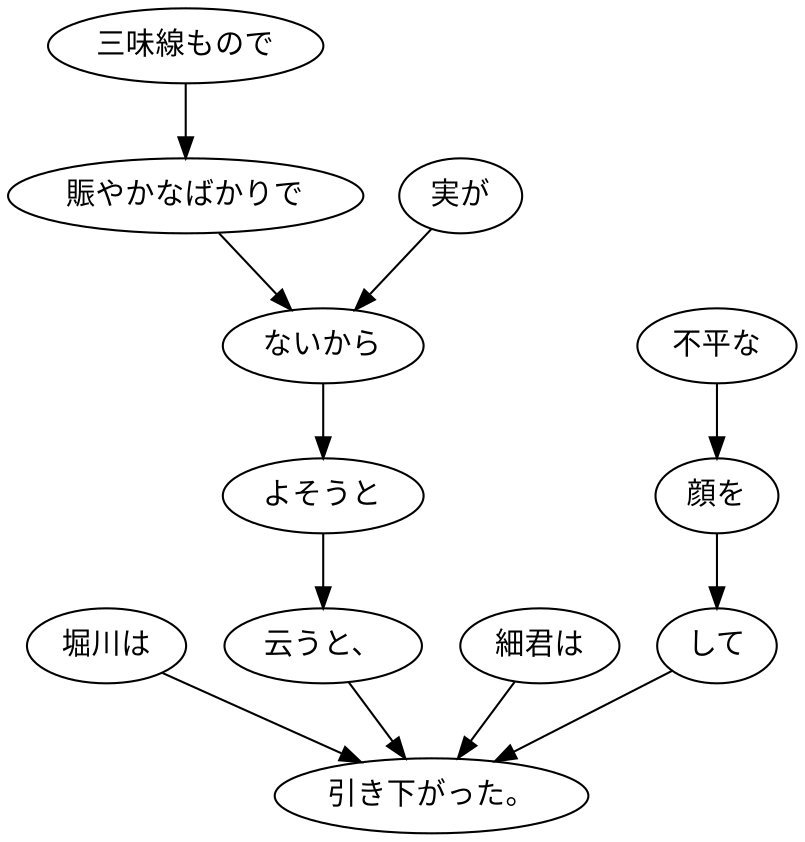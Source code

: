 digraph graph1164 {
	node0 [label="堀川は"];
	node1 [label="三味線もので"];
	node2 [label="賑やかなばかりで"];
	node3 [label="実が"];
	node4 [label="ないから"];
	node5 [label="よそうと"];
	node6 [label="云うと、"];
	node7 [label="細君は"];
	node8 [label="不平な"];
	node9 [label="顔を"];
	node10 [label="して"];
	node11 [label="引き下がった。"];
	node0 -> node11;
	node1 -> node2;
	node2 -> node4;
	node3 -> node4;
	node4 -> node5;
	node5 -> node6;
	node6 -> node11;
	node7 -> node11;
	node8 -> node9;
	node9 -> node10;
	node10 -> node11;
}
